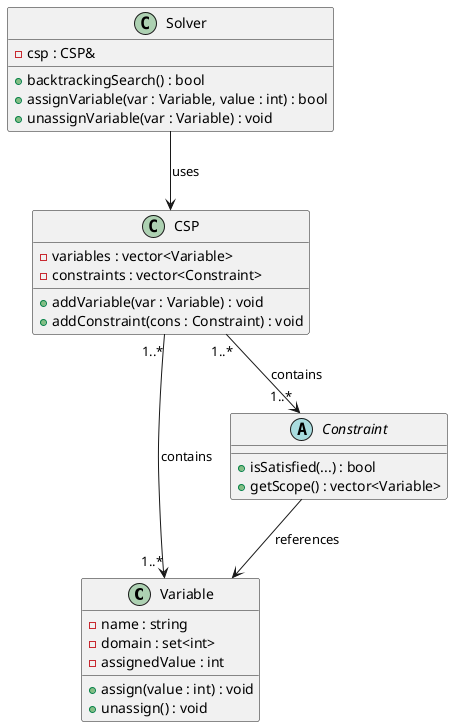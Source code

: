 @startuml

class Variable {
    - name : string
    - domain : set<int>
    - assignedValue : int
    + assign(value : int) : void
    + unassign() : void
}

abstract class Constraint {
    + isSatisfied(...) : bool
    + getScope() : vector<Variable>
}

class CSP {
    - variables : vector<Variable>
    - constraints : vector<Constraint>
    + addVariable(var : Variable) : void
    + addConstraint(cons : Constraint) : void
}

class Solver {
    - csp : CSP&
    + backtrackingSearch() : bool
    + assignVariable(var : Variable, value : int) : bool
    + unassignVariable(var : Variable) : void
}

CSP "1..*" --> "1..*" Variable : contains
CSP "1..*" --> "1..*" Constraint : contains
Solver --> CSP : uses
Constraint --> Variable : references

@enduml
